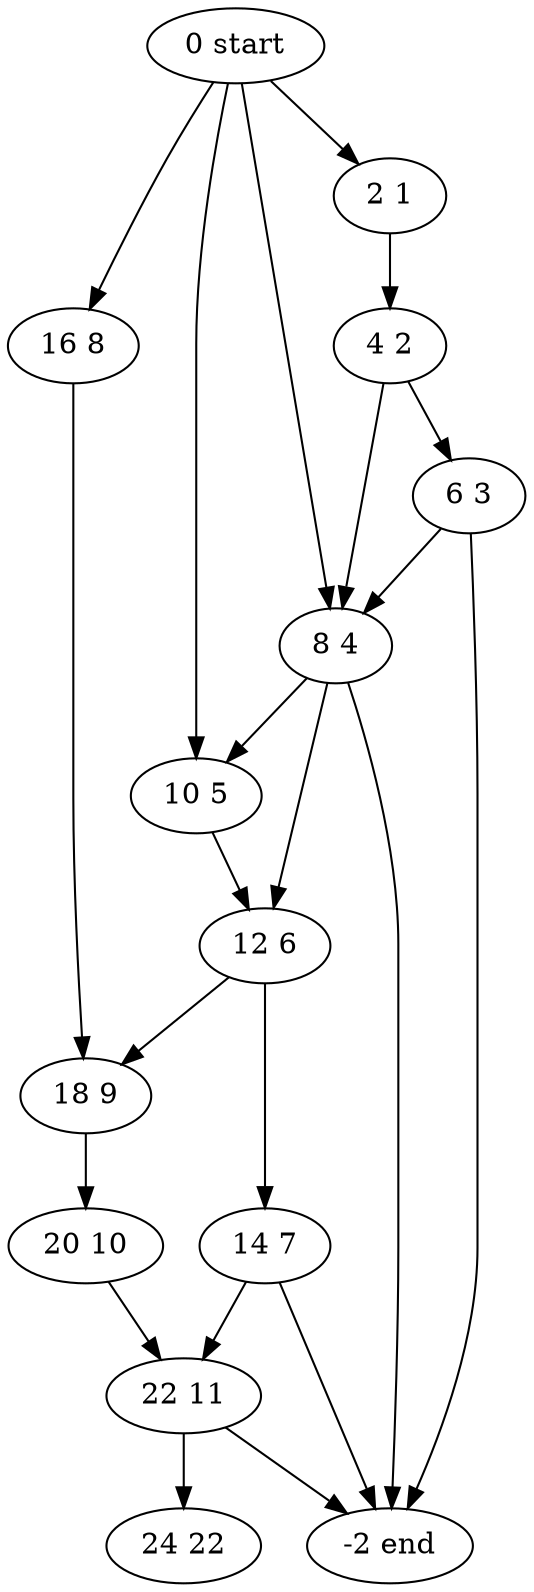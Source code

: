 digraph 3 {
	"24 22";
	"22 11";
	"20 10";
	"18 9";
	"16 8";
	"14 7";
	"12 6";
	"10 5";
	"8 4";
	"6 3";
	"4 2";
	"2 1";
	"0 start";
	"-2 end";
	"22 11" -> "24 22";
	"14 7" -> "22 11";
	"20 10" -> "22 11";
	"18 9" -> "20 10";
	"12 6" -> "18 9";
	"16 8" -> "18 9";
	"0 start" -> "16 8";
	"12 6" -> "14 7";
	"8 4" -> "12 6";
	"10 5" -> "12 6";
	"0 start" -> "10 5";
	"8 4" -> "10 5";
	"0 start" -> "8 4";
	"4 2" -> "8 4";
	"6 3" -> "8 4";
	"4 2" -> "6 3";
	"2 1" -> "4 2";
	"0 start" -> "2 1";
	"6 3" -> "-2 end";
	"8 4" -> "-2 end";
	"14 7" -> "-2 end";
	"22 11" -> "-2 end";
	}
